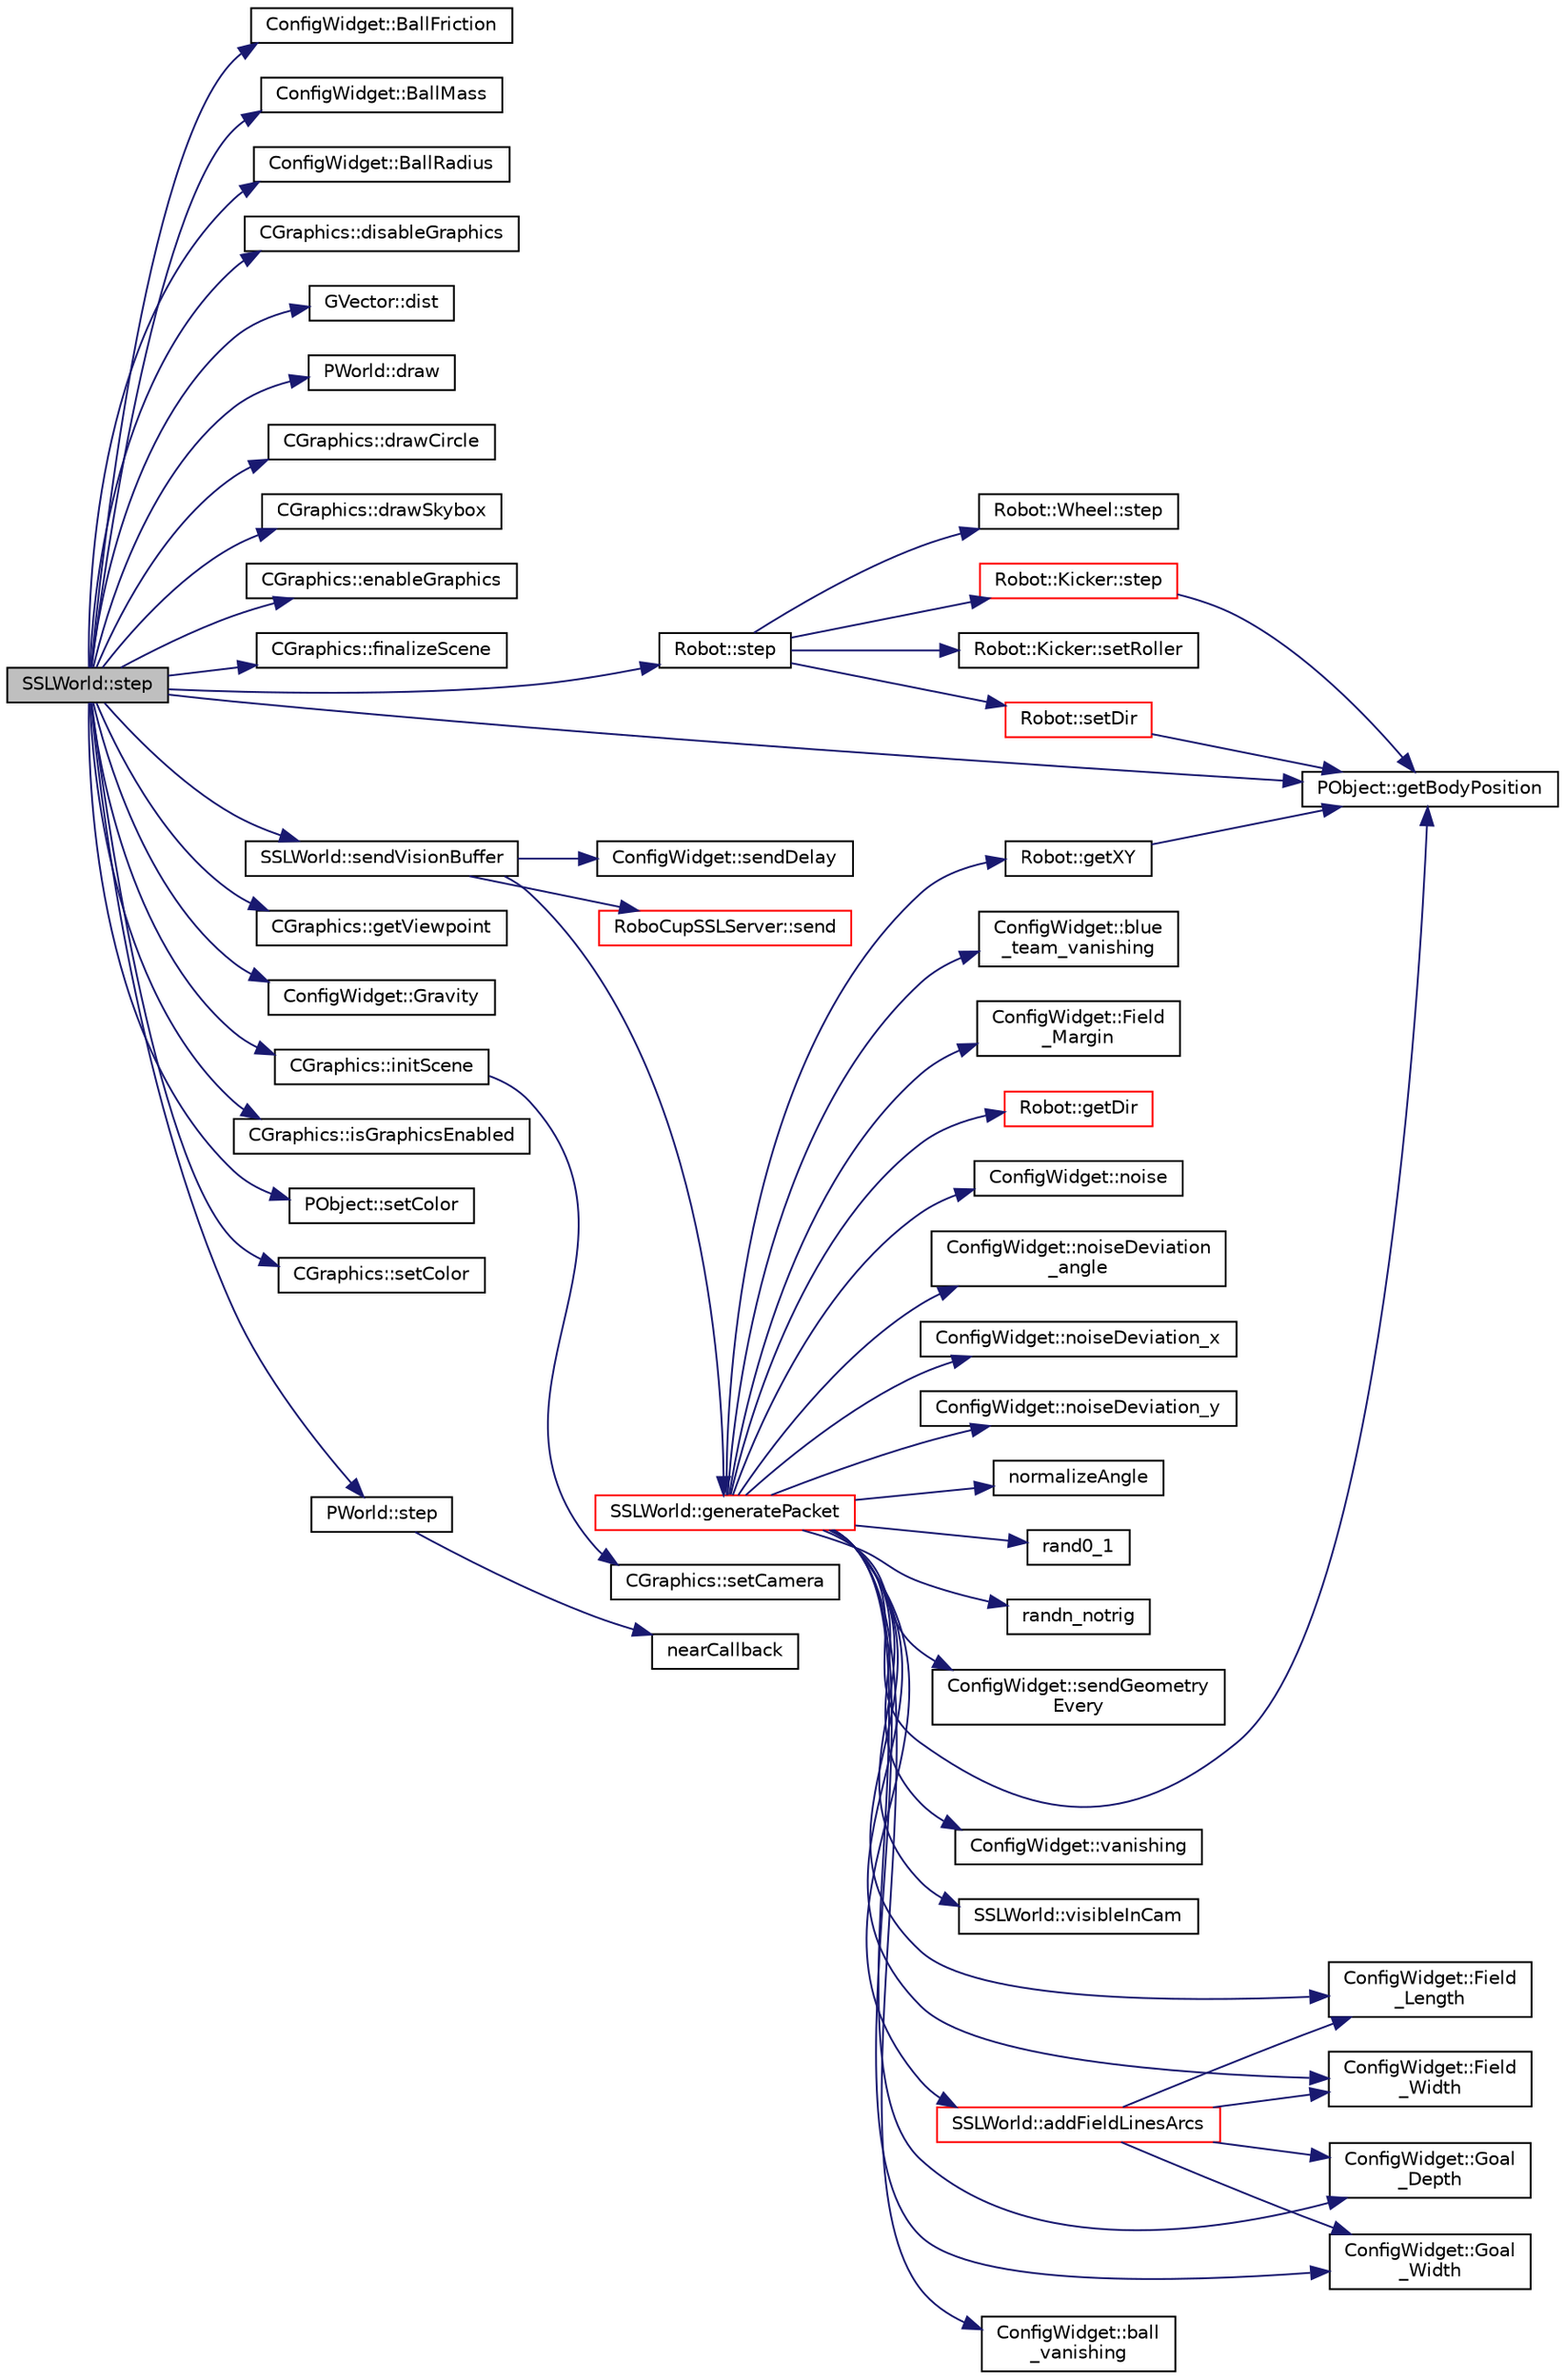 digraph "SSLWorld::step"
{
 // INTERACTIVE_SVG=YES
  edge [fontname="Helvetica",fontsize="10",labelfontname="Helvetica",labelfontsize="10"];
  node [fontname="Helvetica",fontsize="10",shape=record];
  rankdir="LR";
  Node1 [label="SSLWorld::step",height=0.2,width=0.4,color="black", fillcolor="grey75", style="filled", fontcolor="black"];
  Node1 -> Node2 [color="midnightblue",fontsize="10",style="solid",fontname="Helvetica"];
  Node2 [label="ConfigWidget::BallFriction",height=0.2,width=0.4,color="black", fillcolor="white", style="filled",URL="$d6/d55/class_config_widget.html#a97000cb92033db3e8869efc98eae3feb"];
  Node1 -> Node3 [color="midnightblue",fontsize="10",style="solid",fontname="Helvetica"];
  Node3 [label="ConfigWidget::BallMass",height=0.2,width=0.4,color="black", fillcolor="white", style="filled",URL="$d6/d55/class_config_widget.html#afc292cf67ebf286537eccbf0ec389d9c"];
  Node1 -> Node4 [color="midnightblue",fontsize="10",style="solid",fontname="Helvetica"];
  Node4 [label="ConfigWidget::BallRadius",height=0.2,width=0.4,color="black", fillcolor="white", style="filled",URL="$d6/d55/class_config_widget.html#a2d8b917b9aaad10df48dc4afb3fc497d"];
  Node1 -> Node5 [color="midnightblue",fontsize="10",style="solid",fontname="Helvetica"];
  Node5 [label="CGraphics::disableGraphics",height=0.2,width=0.4,color="black", fillcolor="white", style="filled",URL="$dc/d90/class_c_graphics.html#ac4fea8b59bd2ac28c2b97dc061f432dc"];
  Node1 -> Node6 [color="midnightblue",fontsize="10",style="solid",fontname="Helvetica"];
  Node6 [label="GVector::dist",height=0.2,width=0.4,color="black", fillcolor="white", style="filled",URL="$d5/da9/namespace_g_vector.html#ab4c4f9f2d8f1f0fc9e71585f43c9df8f"];
  Node1 -> Node7 [color="midnightblue",fontsize="10",style="solid",fontname="Helvetica"];
  Node7 [label="PWorld::draw",height=0.2,width=0.4,color="black", fillcolor="white", style="filled",URL="$de/d29/class_p_world.html#a301720c221ffc1103bfeb7a3c19b8879"];
  Node1 -> Node8 [color="midnightblue",fontsize="10",style="solid",fontname="Helvetica"];
  Node8 [label="CGraphics::drawCircle",height=0.2,width=0.4,color="black", fillcolor="white", style="filled",URL="$dc/d90/class_c_graphics.html#a7e0a69af34158950629e984436d18d5c"];
  Node1 -> Node9 [color="midnightblue",fontsize="10",style="solid",fontname="Helvetica"];
  Node9 [label="CGraphics::drawSkybox",height=0.2,width=0.4,color="black", fillcolor="white", style="filled",URL="$dc/d90/class_c_graphics.html#a91136cedcf50d7142166bc96f79f2387"];
  Node1 -> Node10 [color="midnightblue",fontsize="10",style="solid",fontname="Helvetica"];
  Node10 [label="CGraphics::enableGraphics",height=0.2,width=0.4,color="black", fillcolor="white", style="filled",URL="$dc/d90/class_c_graphics.html#ad866b19eb54c1cc5f35fe95023b03946"];
  Node1 -> Node11 [color="midnightblue",fontsize="10",style="solid",fontname="Helvetica"];
  Node11 [label="CGraphics::finalizeScene",height=0.2,width=0.4,color="black", fillcolor="white", style="filled",URL="$dc/d90/class_c_graphics.html#adb004a3a0378702ad378b580c2baa90e"];
  Node1 -> Node12 [color="midnightblue",fontsize="10",style="solid",fontname="Helvetica"];
  Node12 [label="PObject::getBodyPosition",height=0.2,width=0.4,color="black", fillcolor="white", style="filled",URL="$d1/d18/class_p_object.html#aa490b8b18ef6a51e9816d0da40da237d"];
  Node1 -> Node13 [color="midnightblue",fontsize="10",style="solid",fontname="Helvetica"];
  Node13 [label="CGraphics::getViewpoint",height=0.2,width=0.4,color="black", fillcolor="white", style="filled",URL="$dc/d90/class_c_graphics.html#ab704f0d19aad88178516b729e95e8d82"];
  Node1 -> Node14 [color="midnightblue",fontsize="10",style="solid",fontname="Helvetica"];
  Node14 [label="ConfigWidget::Gravity",height=0.2,width=0.4,color="black", fillcolor="white", style="filled",URL="$d6/d55/class_config_widget.html#a59787ceea61539c29e2147baf8b69535"];
  Node1 -> Node15 [color="midnightblue",fontsize="10",style="solid",fontname="Helvetica"];
  Node15 [label="CGraphics::initScene",height=0.2,width=0.4,color="black", fillcolor="white", style="filled",URL="$dc/d90/class_c_graphics.html#acaaf28a8317c1a87c00ce64ee61d931c"];
  Node15 -> Node16 [color="midnightblue",fontsize="10",style="solid",fontname="Helvetica"];
  Node16 [label="CGraphics::setCamera",height=0.2,width=0.4,color="black", fillcolor="white", style="filled",URL="$dc/d90/class_c_graphics.html#a8937435fddb33d36d71365c26babaebb"];
  Node1 -> Node17 [color="midnightblue",fontsize="10",style="solid",fontname="Helvetica"];
  Node17 [label="CGraphics::isGraphicsEnabled",height=0.2,width=0.4,color="black", fillcolor="white", style="filled",URL="$dc/d90/class_c_graphics.html#ae40f067c0f749c7c65e672fb7cfc1abe"];
  Node1 -> Node18 [color="midnightblue",fontsize="10",style="solid",fontname="Helvetica"];
  Node18 [label="SSLWorld::sendVisionBuffer",height=0.2,width=0.4,color="black", fillcolor="white", style="filled",URL="$d9/d7f/class_s_s_l_world.html#ac33c379ea009095ee408f55a8e0693f5"];
  Node18 -> Node19 [color="midnightblue",fontsize="10",style="solid",fontname="Helvetica"];
  Node19 [label="SSLWorld::generatePacket",height=0.2,width=0.4,color="red", fillcolor="white", style="filled",URL="$d9/d7f/class_s_s_l_world.html#a7c2c8355c0fcb5a54a8829629145377e"];
  Node19 -> Node20 [color="midnightblue",fontsize="10",style="solid",fontname="Helvetica"];
  Node20 [label="SSLWorld::addFieldLinesArcs",height=0.2,width=0.4,color="red", fillcolor="white", style="filled",URL="$d9/d7f/class_s_s_l_world.html#ab63b1ae050461721a6ed16b9a61fc97d"];
  Node20 -> Node21 [color="midnightblue",fontsize="10",style="solid",fontname="Helvetica"];
  Node21 [label="ConfigWidget::Field\l_Length",height=0.2,width=0.4,color="black", fillcolor="white", style="filled",URL="$d6/d55/class_config_widget.html#ad6dcd940c26e1f4d8f10de1d7db126dd"];
  Node20 -> Node22 [color="midnightblue",fontsize="10",style="solid",fontname="Helvetica"];
  Node22 [label="ConfigWidget::Field\l_Width",height=0.2,width=0.4,color="black", fillcolor="white", style="filled",URL="$d6/d55/class_config_widget.html#a52dd005ffaa605f06c17dc45d87e44f8"];
  Node20 -> Node23 [color="midnightblue",fontsize="10",style="solid",fontname="Helvetica"];
  Node23 [label="ConfigWidget::Goal\l_Depth",height=0.2,width=0.4,color="black", fillcolor="white", style="filled",URL="$d6/d55/class_config_widget.html#a1a75b8b71b57fecd9293490c2639ad7c"];
  Node20 -> Node24 [color="midnightblue",fontsize="10",style="solid",fontname="Helvetica"];
  Node24 [label="ConfigWidget::Goal\l_Width",height=0.2,width=0.4,color="black", fillcolor="white", style="filled",URL="$d6/d55/class_config_widget.html#a1acbcb28a2276f1410a9c7e5ca5dae4a"];
  Node19 -> Node25 [color="midnightblue",fontsize="10",style="solid",fontname="Helvetica"];
  Node25 [label="ConfigWidget::ball\l_vanishing",height=0.2,width=0.4,color="black", fillcolor="white", style="filled",URL="$d6/d55/class_config_widget.html#a1d86c163c6e0eceab57be04a64badb82"];
  Node19 -> Node26 [color="midnightblue",fontsize="10",style="solid",fontname="Helvetica"];
  Node26 [label="ConfigWidget::blue\l_team_vanishing",height=0.2,width=0.4,color="black", fillcolor="white", style="filled",URL="$d6/d55/class_config_widget.html#a4e8b3abfcde0338b55123369dc38cf0f"];
  Node19 -> Node21 [color="midnightblue",fontsize="10",style="solid",fontname="Helvetica"];
  Node19 -> Node27 [color="midnightblue",fontsize="10",style="solid",fontname="Helvetica"];
  Node27 [label="ConfigWidget::Field\l_Margin",height=0.2,width=0.4,color="black", fillcolor="white", style="filled",URL="$d6/d55/class_config_widget.html#a43d3d15e6eea246fa0d910f46e18aa37"];
  Node19 -> Node22 [color="midnightblue",fontsize="10",style="solid",fontname="Helvetica"];
  Node19 -> Node12 [color="midnightblue",fontsize="10",style="solid",fontname="Helvetica"];
  Node19 -> Node28 [color="midnightblue",fontsize="10",style="solid",fontname="Helvetica"];
  Node28 [label="Robot::getDir",height=0.2,width=0.4,color="red", fillcolor="white", style="filled",URL="$d4/d84/class_robot.html#a1a8ecf92078b20c3ec8493f25a08e54e"];
  Node19 -> Node29 [color="midnightblue",fontsize="10",style="solid",fontname="Helvetica"];
  Node29 [label="Robot::getXY",height=0.2,width=0.4,color="black", fillcolor="white", style="filled",URL="$d4/d84/class_robot.html#ac55bcaf576c29263c83a15a3035b8391"];
  Node29 -> Node12 [color="midnightblue",fontsize="10",style="solid",fontname="Helvetica"];
  Node19 -> Node23 [color="midnightblue",fontsize="10",style="solid",fontname="Helvetica"];
  Node19 -> Node24 [color="midnightblue",fontsize="10",style="solid",fontname="Helvetica"];
  Node19 -> Node30 [color="midnightblue",fontsize="10",style="solid",fontname="Helvetica"];
  Node30 [label="ConfigWidget::noise",height=0.2,width=0.4,color="black", fillcolor="white", style="filled",URL="$d6/d55/class_config_widget.html#a3e30e5f77688d6afd8c9446cde6141c4"];
  Node19 -> Node31 [color="midnightblue",fontsize="10",style="solid",fontname="Helvetica"];
  Node31 [label="ConfigWidget::noiseDeviation\l_angle",height=0.2,width=0.4,color="black", fillcolor="white", style="filled",URL="$d6/d55/class_config_widget.html#a9f111d756ccc69e16e32fa7a2a42217e"];
  Node19 -> Node32 [color="midnightblue",fontsize="10",style="solid",fontname="Helvetica"];
  Node32 [label="ConfigWidget::noiseDeviation_x",height=0.2,width=0.4,color="black", fillcolor="white", style="filled",URL="$d6/d55/class_config_widget.html#a3382d8252526b3ab7d90e0992bf99de6"];
  Node19 -> Node33 [color="midnightblue",fontsize="10",style="solid",fontname="Helvetica"];
  Node33 [label="ConfigWidget::noiseDeviation_y",height=0.2,width=0.4,color="black", fillcolor="white", style="filled",URL="$d6/d55/class_config_widget.html#a4414a4e77b242dc3e4480ee251c0027b"];
  Node19 -> Node34 [color="midnightblue",fontsize="10",style="solid",fontname="Helvetica"];
  Node34 [label="normalizeAngle",height=0.2,width=0.4,color="black", fillcolor="white", style="filled",URL="$df/d80/sslworld_8cpp.html#abdf51be8bda166cb93f7f9a01aee955c"];
  Node19 -> Node35 [color="midnightblue",fontsize="10",style="solid",fontname="Helvetica"];
  Node35 [label="rand0_1",height=0.2,width=0.4,color="black", fillcolor="white", style="filled",URL="$df/d80/sslworld_8cpp.html#a864b1f1f169e0755d3a17b86750aae92"];
  Node19 -> Node36 [color="midnightblue",fontsize="10",style="solid",fontname="Helvetica"];
  Node36 [label="randn_notrig",height=0.2,width=0.4,color="black", fillcolor="white", style="filled",URL="$df/d80/sslworld_8cpp.html#a5c047aa3798b41d6746aaea3c481fb49"];
  Node19 -> Node37 [color="midnightblue",fontsize="10",style="solid",fontname="Helvetica"];
  Node37 [label="ConfigWidget::sendGeometry\lEvery",height=0.2,width=0.4,color="black", fillcolor="white", style="filled",URL="$d6/d55/class_config_widget.html#af9b1d652e859ae15d2cef828a7060bc2"];
  Node19 -> Node38 [color="midnightblue",fontsize="10",style="solid",fontname="Helvetica"];
  Node38 [label="ConfigWidget::vanishing",height=0.2,width=0.4,color="black", fillcolor="white", style="filled",URL="$d6/d55/class_config_widget.html#aba71d790e25430ea6c88fd6bc05fd39b"];
  Node19 -> Node39 [color="midnightblue",fontsize="10",style="solid",fontname="Helvetica"];
  Node39 [label="SSLWorld::visibleInCam",height=0.2,width=0.4,color="black", fillcolor="white", style="filled",URL="$d9/d7f/class_s_s_l_world.html#a2fc4f403e426bfa0e4d79e713b4eacd2"];
  Node18 -> Node40 [color="midnightblue",fontsize="10",style="solid",fontname="Helvetica"];
  Node40 [label="RoboCupSSLServer::send",height=0.2,width=0.4,color="red", fillcolor="white", style="filled",URL="$d7/db4/class_robo_cup_s_s_l_server.html#ae3bc91be7714a1635ffa394234226d06"];
  Node18 -> Node41 [color="midnightblue",fontsize="10",style="solid",fontname="Helvetica"];
  Node41 [label="ConfigWidget::sendDelay",height=0.2,width=0.4,color="black", fillcolor="white", style="filled",URL="$d6/d55/class_config_widget.html#ac4fbe38e225b558aa3c631cdacc1fd6d"];
  Node1 -> Node42 [color="midnightblue",fontsize="10",style="solid",fontname="Helvetica"];
  Node42 [label="PObject::setColor",height=0.2,width=0.4,color="black", fillcolor="white", style="filled",URL="$d1/d18/class_p_object.html#a0dc2d1f2a12b89df9370f03c74c38894"];
  Node1 -> Node43 [color="midnightblue",fontsize="10",style="solid",fontname="Helvetica"];
  Node43 [label="CGraphics::setColor",height=0.2,width=0.4,color="black", fillcolor="white", style="filled",URL="$dc/d90/class_c_graphics.html#a0f7f5c5986a73abc8a582af6ffc43624"];
  Node1 -> Node44 [color="midnightblue",fontsize="10",style="solid",fontname="Helvetica"];
  Node44 [label="PWorld::step",height=0.2,width=0.4,color="black", fillcolor="white", style="filled",URL="$de/d29/class_p_world.html#a0457c8d18f7d675c8fa43ea603fb7355"];
  Node44 -> Node45 [color="midnightblue",fontsize="10",style="solid",fontname="Helvetica"];
  Node45 [label="nearCallback",height=0.2,width=0.4,color="black", fillcolor="white", style="filled",URL="$d5/d15/pworld_8cpp.html#ad6680ae487b581622710e22bdfdb3146"];
  Node1 -> Node46 [color="midnightblue",fontsize="10",style="solid",fontname="Helvetica"];
  Node46 [label="Robot::step",height=0.2,width=0.4,color="black", fillcolor="white", style="filled",URL="$d4/d84/class_robot.html#aa50d73cd1109a70133af442674ed3a1a"];
  Node46 -> Node47 [color="midnightblue",fontsize="10",style="solid",fontname="Helvetica"];
  Node47 [label="Robot::setDir",height=0.2,width=0.4,color="red", fillcolor="white", style="filled",URL="$d4/d84/class_robot.html#a477e45893bbd07b5ff94f36f6fed12c6"];
  Node47 -> Node12 [color="midnightblue",fontsize="10",style="solid",fontname="Helvetica"];
  Node46 -> Node48 [color="midnightblue",fontsize="10",style="solid",fontname="Helvetica"];
  Node48 [label="Robot::Kicker::setRoller",height=0.2,width=0.4,color="black", fillcolor="white", style="filled",URL="$d0/df4/class_robot_1_1_kicker.html#ae95656d086e56cc10ff410b70efd57d8"];
  Node46 -> Node49 [color="midnightblue",fontsize="10",style="solid",fontname="Helvetica"];
  Node49 [label="Robot::Wheel::step",height=0.2,width=0.4,color="black", fillcolor="white", style="filled",URL="$dd/d2c/class_robot_1_1_wheel.html#a9b1550feccbdcbeda29f3425104947a3"];
  Node46 -> Node50 [color="midnightblue",fontsize="10",style="solid",fontname="Helvetica"];
  Node50 [label="Robot::Kicker::step",height=0.2,width=0.4,color="red", fillcolor="white", style="filled",URL="$d0/df4/class_robot_1_1_kicker.html#a18bc8a0a92f1b33b978482a2da6742e6"];
  Node50 -> Node12 [color="midnightblue",fontsize="10",style="solid",fontname="Helvetica"];
}
